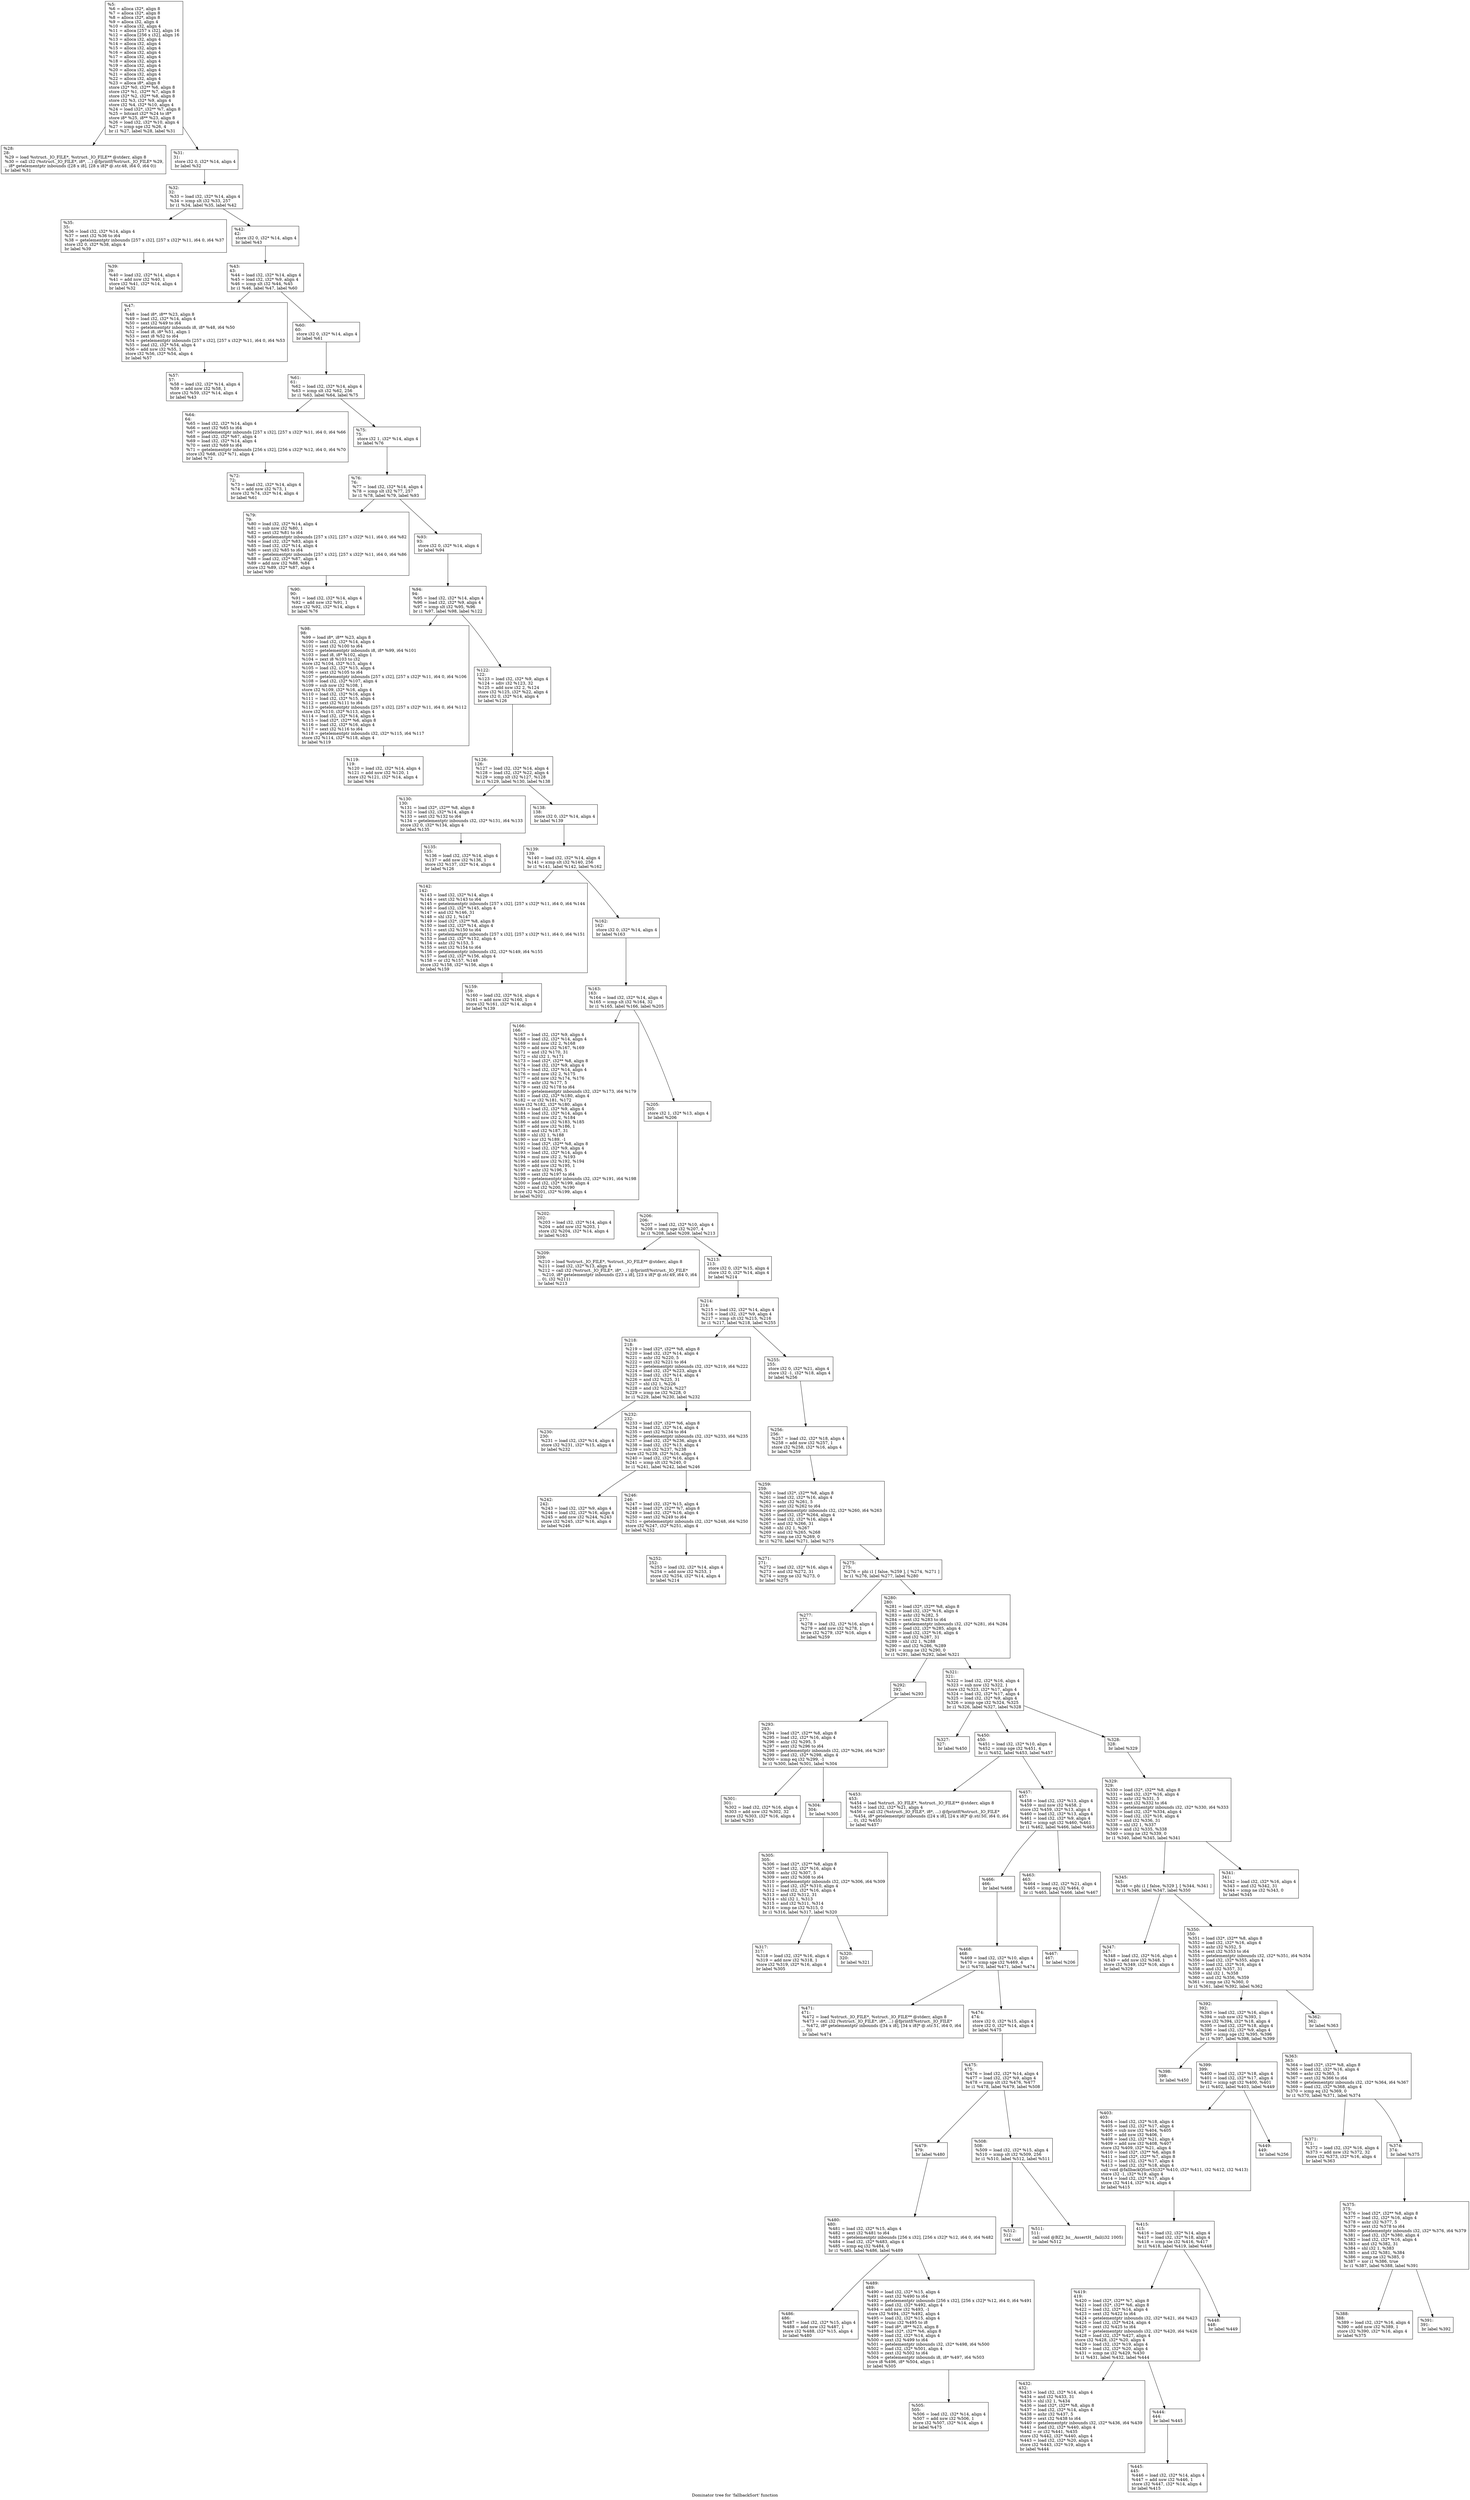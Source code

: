digraph "Dominator tree for 'fallbackSort' function" {
	label="Dominator tree for 'fallbackSort' function";

	Node0xda3940 [shape=record,label="{%5:\l  %6 = alloca i32*, align 8\l  %7 = alloca i32*, align 8\l  %8 = alloca i32*, align 8\l  %9 = alloca i32, align 4\l  %10 = alloca i32, align 4\l  %11 = alloca [257 x i32], align 16\l  %12 = alloca [256 x i32], align 16\l  %13 = alloca i32, align 4\l  %14 = alloca i32, align 4\l  %15 = alloca i32, align 4\l  %16 = alloca i32, align 4\l  %17 = alloca i32, align 4\l  %18 = alloca i32, align 4\l  %19 = alloca i32, align 4\l  %20 = alloca i32, align 4\l  %21 = alloca i32, align 4\l  %22 = alloca i32, align 4\l  %23 = alloca i8*, align 8\l  store i32* %0, i32** %6, align 8\l  store i32* %1, i32** %7, align 8\l  store i32* %2, i32** %8, align 8\l  store i32 %3, i32* %9, align 4\l  store i32 %4, i32* %10, align 4\l  %24 = load i32*, i32** %7, align 8\l  %25 = bitcast i32* %24 to i8*\l  store i8* %25, i8** %23, align 8\l  %26 = load i32, i32* %10, align 4\l  %27 = icmp sge i32 %26, 4\l  br i1 %27, label %28, label %31\l}"];
	Node0xda3940 -> Node0xda3980;
	Node0xda3940 -> Node0xda39c0;
	Node0xda3980 [shape=record,label="{%28:\l28:                                               \l  %29 = load %struct._IO_FILE*, %struct._IO_FILE** @stderr, align 8\l  %30 = call i32 (%struct._IO_FILE*, i8*, ...) @fprintf(%struct._IO_FILE* %29,\l... i8* getelementptr inbounds ([28 x i8], [28 x i8]* @.str.48, i64 0, i64 0))\l  br label %31\l}"];
	Node0xda39c0 [shape=record,label="{%31:\l31:                                               \l  store i32 0, i32* %14, align 4\l  br label %32\l}"];
	Node0xda39c0 -> Node0xda3a00;
	Node0xda3a00 [shape=record,label="{%32:\l32:                                               \l  %33 = load i32, i32* %14, align 4\l  %34 = icmp slt i32 %33, 257\l  br i1 %34, label %35, label %42\l}"];
	Node0xda3a00 -> Node0xda3a40;
	Node0xda3a00 -> Node0xda3ac0;
	Node0xda3a40 [shape=record,label="{%35:\l35:                                               \l  %36 = load i32, i32* %14, align 4\l  %37 = sext i32 %36 to i64\l  %38 = getelementptr inbounds [257 x i32], [257 x i32]* %11, i64 0, i64 %37\l  store i32 0, i32* %38, align 4\l  br label %39\l}"];
	Node0xda3a40 -> Node0xda3a80;
	Node0xda3a80 [shape=record,label="{%39:\l39:                                               \l  %40 = load i32, i32* %14, align 4\l  %41 = add nsw i32 %40, 1\l  store i32 %41, i32* %14, align 4\l  br label %32\l}"];
	Node0xda3ac0 [shape=record,label="{%42:\l42:                                               \l  store i32 0, i32* %14, align 4\l  br label %43\l}"];
	Node0xda3ac0 -> Node0xda3b00;
	Node0xda3b00 [shape=record,label="{%43:\l43:                                               \l  %44 = load i32, i32* %14, align 4\l  %45 = load i32, i32* %9, align 4\l  %46 = icmp slt i32 %44, %45\l  br i1 %46, label %47, label %60\l}"];
	Node0xda3b00 -> Node0xda3b40;
	Node0xda3b00 -> Node0xda3bc0;
	Node0xda3b40 [shape=record,label="{%47:\l47:                                               \l  %48 = load i8*, i8** %23, align 8\l  %49 = load i32, i32* %14, align 4\l  %50 = sext i32 %49 to i64\l  %51 = getelementptr inbounds i8, i8* %48, i64 %50\l  %52 = load i8, i8* %51, align 1\l  %53 = zext i8 %52 to i64\l  %54 = getelementptr inbounds [257 x i32], [257 x i32]* %11, i64 0, i64 %53\l  %55 = load i32, i32* %54, align 4\l  %56 = add nsw i32 %55, 1\l  store i32 %56, i32* %54, align 4\l  br label %57\l}"];
	Node0xda3b40 -> Node0xda3b80;
	Node0xda3b80 [shape=record,label="{%57:\l57:                                               \l  %58 = load i32, i32* %14, align 4\l  %59 = add nsw i32 %58, 1\l  store i32 %59, i32* %14, align 4\l  br label %43\l}"];
	Node0xda3bc0 [shape=record,label="{%60:\l60:                                               \l  store i32 0, i32* %14, align 4\l  br label %61\l}"];
	Node0xda3bc0 -> Node0xda3c00;
	Node0xda3c00 [shape=record,label="{%61:\l61:                                               \l  %62 = load i32, i32* %14, align 4\l  %63 = icmp slt i32 %62, 256\l  br i1 %63, label %64, label %75\l}"];
	Node0xda3c00 -> Node0xda3c40;
	Node0xda3c00 -> Node0xda3cc0;
	Node0xda3c40 [shape=record,label="{%64:\l64:                                               \l  %65 = load i32, i32* %14, align 4\l  %66 = sext i32 %65 to i64\l  %67 = getelementptr inbounds [257 x i32], [257 x i32]* %11, i64 0, i64 %66\l  %68 = load i32, i32* %67, align 4\l  %69 = load i32, i32* %14, align 4\l  %70 = sext i32 %69 to i64\l  %71 = getelementptr inbounds [256 x i32], [256 x i32]* %12, i64 0, i64 %70\l  store i32 %68, i32* %71, align 4\l  br label %72\l}"];
	Node0xda3c40 -> Node0xda3c80;
	Node0xda3c80 [shape=record,label="{%72:\l72:                                               \l  %73 = load i32, i32* %14, align 4\l  %74 = add nsw i32 %73, 1\l  store i32 %74, i32* %14, align 4\l  br label %61\l}"];
	Node0xda3cc0 [shape=record,label="{%75:\l75:                                               \l  store i32 1, i32* %14, align 4\l  br label %76\l}"];
	Node0xda3cc0 -> Node0xda3d00;
	Node0xda3d00 [shape=record,label="{%76:\l76:                                               \l  %77 = load i32, i32* %14, align 4\l  %78 = icmp slt i32 %77, 257\l  br i1 %78, label %79, label %93\l}"];
	Node0xda3d00 -> Node0xda3d40;
	Node0xda3d00 -> Node0xda3dc0;
	Node0xda3d40 [shape=record,label="{%79:\l79:                                               \l  %80 = load i32, i32* %14, align 4\l  %81 = sub nsw i32 %80, 1\l  %82 = sext i32 %81 to i64\l  %83 = getelementptr inbounds [257 x i32], [257 x i32]* %11, i64 0, i64 %82\l  %84 = load i32, i32* %83, align 4\l  %85 = load i32, i32* %14, align 4\l  %86 = sext i32 %85 to i64\l  %87 = getelementptr inbounds [257 x i32], [257 x i32]* %11, i64 0, i64 %86\l  %88 = load i32, i32* %87, align 4\l  %89 = add nsw i32 %88, %84\l  store i32 %89, i32* %87, align 4\l  br label %90\l}"];
	Node0xda3d40 -> Node0xda3d80;
	Node0xda3d80 [shape=record,label="{%90:\l90:                                               \l  %91 = load i32, i32* %14, align 4\l  %92 = add nsw i32 %91, 1\l  store i32 %92, i32* %14, align 4\l  br label %76\l}"];
	Node0xda3dc0 [shape=record,label="{%93:\l93:                                               \l  store i32 0, i32* %14, align 4\l  br label %94\l}"];
	Node0xda3dc0 -> Node0xda3e00;
	Node0xda3e00 [shape=record,label="{%94:\l94:                                               \l  %95 = load i32, i32* %14, align 4\l  %96 = load i32, i32* %9, align 4\l  %97 = icmp slt i32 %95, %96\l  br i1 %97, label %98, label %122\l}"];
	Node0xda3e00 -> Node0xda3e40;
	Node0xda3e00 -> Node0xda3ec0;
	Node0xda3e40 [shape=record,label="{%98:\l98:                                               \l  %99 = load i8*, i8** %23, align 8\l  %100 = load i32, i32* %14, align 4\l  %101 = sext i32 %100 to i64\l  %102 = getelementptr inbounds i8, i8* %99, i64 %101\l  %103 = load i8, i8* %102, align 1\l  %104 = zext i8 %103 to i32\l  store i32 %104, i32* %15, align 4\l  %105 = load i32, i32* %15, align 4\l  %106 = sext i32 %105 to i64\l  %107 = getelementptr inbounds [257 x i32], [257 x i32]* %11, i64 0, i64 %106\l  %108 = load i32, i32* %107, align 4\l  %109 = sub nsw i32 %108, 1\l  store i32 %109, i32* %16, align 4\l  %110 = load i32, i32* %16, align 4\l  %111 = load i32, i32* %15, align 4\l  %112 = sext i32 %111 to i64\l  %113 = getelementptr inbounds [257 x i32], [257 x i32]* %11, i64 0, i64 %112\l  store i32 %110, i32* %113, align 4\l  %114 = load i32, i32* %14, align 4\l  %115 = load i32*, i32** %6, align 8\l  %116 = load i32, i32* %16, align 4\l  %117 = sext i32 %116 to i64\l  %118 = getelementptr inbounds i32, i32* %115, i64 %117\l  store i32 %114, i32* %118, align 4\l  br label %119\l}"];
	Node0xda3e40 -> Node0xda3e80;
	Node0xda3e80 [shape=record,label="{%119:\l119:                                              \l  %120 = load i32, i32* %14, align 4\l  %121 = add nsw i32 %120, 1\l  store i32 %121, i32* %14, align 4\l  br label %94\l}"];
	Node0xda3ec0 [shape=record,label="{%122:\l122:                                              \l  %123 = load i32, i32* %9, align 4\l  %124 = sdiv i32 %123, 32\l  %125 = add nsw i32 2, %124\l  store i32 %125, i32* %22, align 4\l  store i32 0, i32* %14, align 4\l  br label %126\l}"];
	Node0xda3ec0 -> Node0xda3f00;
	Node0xda3f00 [shape=record,label="{%126:\l126:                                              \l  %127 = load i32, i32* %14, align 4\l  %128 = load i32, i32* %22, align 4\l  %129 = icmp slt i32 %127, %128\l  br i1 %129, label %130, label %138\l}"];
	Node0xda3f00 -> Node0xda3f40;
	Node0xda3f00 -> Node0xda3fc0;
	Node0xda3f40 [shape=record,label="{%130:\l130:                                              \l  %131 = load i32*, i32** %8, align 8\l  %132 = load i32, i32* %14, align 4\l  %133 = sext i32 %132 to i64\l  %134 = getelementptr inbounds i32, i32* %131, i64 %133\l  store i32 0, i32* %134, align 4\l  br label %135\l}"];
	Node0xda3f40 -> Node0xda3f80;
	Node0xda3f80 [shape=record,label="{%135:\l135:                                              \l  %136 = load i32, i32* %14, align 4\l  %137 = add nsw i32 %136, 1\l  store i32 %137, i32* %14, align 4\l  br label %126\l}"];
	Node0xda3fc0 [shape=record,label="{%138:\l138:                                              \l  store i32 0, i32* %14, align 4\l  br label %139\l}"];
	Node0xda3fc0 -> Node0xda4000;
	Node0xda4000 [shape=record,label="{%139:\l139:                                              \l  %140 = load i32, i32* %14, align 4\l  %141 = icmp slt i32 %140, 256\l  br i1 %141, label %142, label %162\l}"];
	Node0xda4000 -> Node0xda4040;
	Node0xda4000 -> Node0xda40c0;
	Node0xda4040 [shape=record,label="{%142:\l142:                                              \l  %143 = load i32, i32* %14, align 4\l  %144 = sext i32 %143 to i64\l  %145 = getelementptr inbounds [257 x i32], [257 x i32]* %11, i64 0, i64 %144\l  %146 = load i32, i32* %145, align 4\l  %147 = and i32 %146, 31\l  %148 = shl i32 1, %147\l  %149 = load i32*, i32** %8, align 8\l  %150 = load i32, i32* %14, align 4\l  %151 = sext i32 %150 to i64\l  %152 = getelementptr inbounds [257 x i32], [257 x i32]* %11, i64 0, i64 %151\l  %153 = load i32, i32* %152, align 4\l  %154 = ashr i32 %153, 5\l  %155 = sext i32 %154 to i64\l  %156 = getelementptr inbounds i32, i32* %149, i64 %155\l  %157 = load i32, i32* %156, align 4\l  %158 = or i32 %157, %148\l  store i32 %158, i32* %156, align 4\l  br label %159\l}"];
	Node0xda4040 -> Node0xda4080;
	Node0xda4080 [shape=record,label="{%159:\l159:                                              \l  %160 = load i32, i32* %14, align 4\l  %161 = add nsw i32 %160, 1\l  store i32 %161, i32* %14, align 4\l  br label %139\l}"];
	Node0xda40c0 [shape=record,label="{%162:\l162:                                              \l  store i32 0, i32* %14, align 4\l  br label %163\l}"];
	Node0xda40c0 -> Node0xda4100;
	Node0xda4100 [shape=record,label="{%163:\l163:                                              \l  %164 = load i32, i32* %14, align 4\l  %165 = icmp slt i32 %164, 32\l  br i1 %165, label %166, label %205\l}"];
	Node0xda4100 -> Node0xda4140;
	Node0xda4100 -> Node0xda41c0;
	Node0xda4140 [shape=record,label="{%166:\l166:                                              \l  %167 = load i32, i32* %9, align 4\l  %168 = load i32, i32* %14, align 4\l  %169 = mul nsw i32 2, %168\l  %170 = add nsw i32 %167, %169\l  %171 = and i32 %170, 31\l  %172 = shl i32 1, %171\l  %173 = load i32*, i32** %8, align 8\l  %174 = load i32, i32* %9, align 4\l  %175 = load i32, i32* %14, align 4\l  %176 = mul nsw i32 2, %175\l  %177 = add nsw i32 %174, %176\l  %178 = ashr i32 %177, 5\l  %179 = sext i32 %178 to i64\l  %180 = getelementptr inbounds i32, i32* %173, i64 %179\l  %181 = load i32, i32* %180, align 4\l  %182 = or i32 %181, %172\l  store i32 %182, i32* %180, align 4\l  %183 = load i32, i32* %9, align 4\l  %184 = load i32, i32* %14, align 4\l  %185 = mul nsw i32 2, %184\l  %186 = add nsw i32 %183, %185\l  %187 = add nsw i32 %186, 1\l  %188 = and i32 %187, 31\l  %189 = shl i32 1, %188\l  %190 = xor i32 %189, -1\l  %191 = load i32*, i32** %8, align 8\l  %192 = load i32, i32* %9, align 4\l  %193 = load i32, i32* %14, align 4\l  %194 = mul nsw i32 2, %193\l  %195 = add nsw i32 %192, %194\l  %196 = add nsw i32 %195, 1\l  %197 = ashr i32 %196, 5\l  %198 = sext i32 %197 to i64\l  %199 = getelementptr inbounds i32, i32* %191, i64 %198\l  %200 = load i32, i32* %199, align 4\l  %201 = and i32 %200, %190\l  store i32 %201, i32* %199, align 4\l  br label %202\l}"];
	Node0xda4140 -> Node0xda4180;
	Node0xda4180 [shape=record,label="{%202:\l202:                                              \l  %203 = load i32, i32* %14, align 4\l  %204 = add nsw i32 %203, 1\l  store i32 %204, i32* %14, align 4\l  br label %163\l}"];
	Node0xda41c0 [shape=record,label="{%205:\l205:                                              \l  store i32 1, i32* %13, align 4\l  br label %206\l}"];
	Node0xda41c0 -> Node0xda4200;
	Node0xda4200 [shape=record,label="{%206:\l206:                                              \l  %207 = load i32, i32* %10, align 4\l  %208 = icmp sge i32 %207, 4\l  br i1 %208, label %209, label %213\l}"];
	Node0xda4200 -> Node0xda4240;
	Node0xda4200 -> Node0xda4280;
	Node0xda4240 [shape=record,label="{%209:\l209:                                              \l  %210 = load %struct._IO_FILE*, %struct._IO_FILE** @stderr, align 8\l  %211 = load i32, i32* %13, align 4\l  %212 = call i32 (%struct._IO_FILE*, i8*, ...) @fprintf(%struct._IO_FILE*\l... %210, i8* getelementptr inbounds ([23 x i8], [23 x i8]* @.str.49, i64 0, i64\l... 0), i32 %211)\l  br label %213\l}"];
	Node0xda4280 [shape=record,label="{%213:\l213:                                              \l  store i32 0, i32* %15, align 4\l  store i32 0, i32* %14, align 4\l  br label %214\l}"];
	Node0xda4280 -> Node0xda42c0;
	Node0xda42c0 [shape=record,label="{%214:\l214:                                              \l  %215 = load i32, i32* %14, align 4\l  %216 = load i32, i32* %9, align 4\l  %217 = icmp slt i32 %215, %216\l  br i1 %217, label %218, label %255\l}"];
	Node0xda42c0 -> Node0xda4300;
	Node0xda42c0 -> Node0xda4480;
	Node0xda4300 [shape=record,label="{%218:\l218:                                              \l  %219 = load i32*, i32** %8, align 8\l  %220 = load i32, i32* %14, align 4\l  %221 = ashr i32 %220, 5\l  %222 = sext i32 %221 to i64\l  %223 = getelementptr inbounds i32, i32* %219, i64 %222\l  %224 = load i32, i32* %223, align 4\l  %225 = load i32, i32* %14, align 4\l  %226 = and i32 %225, 31\l  %227 = shl i32 1, %226\l  %228 = and i32 %224, %227\l  %229 = icmp ne i32 %228, 0\l  br i1 %229, label %230, label %232\l}"];
	Node0xda4300 -> Node0xda4340;
	Node0xda4300 -> Node0xda4380;
	Node0xda4340 [shape=record,label="{%230:\l230:                                              \l  %231 = load i32, i32* %14, align 4\l  store i32 %231, i32* %15, align 4\l  br label %232\l}"];
	Node0xda4380 [shape=record,label="{%232:\l232:                                              \l  %233 = load i32*, i32** %6, align 8\l  %234 = load i32, i32* %14, align 4\l  %235 = sext i32 %234 to i64\l  %236 = getelementptr inbounds i32, i32* %233, i64 %235\l  %237 = load i32, i32* %236, align 4\l  %238 = load i32, i32* %13, align 4\l  %239 = sub i32 %237, %238\l  store i32 %239, i32* %16, align 4\l  %240 = load i32, i32* %16, align 4\l  %241 = icmp slt i32 %240, 0\l  br i1 %241, label %242, label %246\l}"];
	Node0xda4380 -> Node0xda43c0;
	Node0xda4380 -> Node0xda4400;
	Node0xda43c0 [shape=record,label="{%242:\l242:                                              \l  %243 = load i32, i32* %9, align 4\l  %244 = load i32, i32* %16, align 4\l  %245 = add nsw i32 %244, %243\l  store i32 %245, i32* %16, align 4\l  br label %246\l}"];
	Node0xda4400 [shape=record,label="{%246:\l246:                                              \l  %247 = load i32, i32* %15, align 4\l  %248 = load i32*, i32** %7, align 8\l  %249 = load i32, i32* %16, align 4\l  %250 = sext i32 %249 to i64\l  %251 = getelementptr inbounds i32, i32* %248, i64 %250\l  store i32 %247, i32* %251, align 4\l  br label %252\l}"];
	Node0xda4400 -> Node0xda4440;
	Node0xda4440 [shape=record,label="{%252:\l252:                                              \l  %253 = load i32, i32* %14, align 4\l  %254 = add nsw i32 %253, 1\l  store i32 %254, i32* %14, align 4\l  br label %214\l}"];
	Node0xda4480 [shape=record,label="{%255:\l255:                                              \l  store i32 0, i32* %21, align 4\l  store i32 -1, i32* %18, align 4\l  br label %256\l}"];
	Node0xda4480 -> Node0xda44c0;
	Node0xda44c0 [shape=record,label="{%256:\l256:                                              \l  %257 = load i32, i32* %18, align 4\l  %258 = add nsw i32 %257, 1\l  store i32 %258, i32* %16, align 4\l  br label %259\l}"];
	Node0xda44c0 -> Node0xd72e80;
	Node0xd72e80 [shape=record,label="{%259:\l259:                                              \l  %260 = load i32*, i32** %8, align 8\l  %261 = load i32, i32* %16, align 4\l  %262 = ashr i32 %261, 5\l  %263 = sext i32 %262 to i64\l  %264 = getelementptr inbounds i32, i32* %260, i64 %263\l  %265 = load i32, i32* %264, align 4\l  %266 = load i32, i32* %16, align 4\l  %267 = and i32 %266, 31\l  %268 = shl i32 1, %267\l  %269 = and i32 %265, %268\l  %270 = icmp ne i32 %269, 0\l  br i1 %270, label %271, label %275\l}"];
	Node0xd72e80 -> Node0xccc840;
	Node0xd72e80 -> Node0xd6f390;
	Node0xccc840 [shape=record,label="{%271:\l271:                                              \l  %272 = load i32, i32* %16, align 4\l  %273 = and i32 %272, 31\l  %274 = icmp ne i32 %273, 0\l  br label %275\l}"];
	Node0xd6f390 [shape=record,label="{%275:\l275:                                              \l  %276 = phi i1 [ false, %259 ], [ %274, %271 ]\l  br i1 %276, label %277, label %280\l}"];
	Node0xd6f390 -> Node0xd56060;
	Node0xd6f390 -> Node0xa7fac0;
	Node0xd56060 [shape=record,label="{%277:\l277:                                              \l  %278 = load i32, i32* %16, align 4\l  %279 = add nsw i32 %278, 1\l  store i32 %279, i32* %16, align 4\l  br label %259\l}"];
	Node0xa7fac0 [shape=record,label="{%280:\l280:                                              \l  %281 = load i32*, i32** %8, align 8\l  %282 = load i32, i32* %16, align 4\l  %283 = ashr i32 %282, 5\l  %284 = sext i32 %283 to i64\l  %285 = getelementptr inbounds i32, i32* %281, i64 %284\l  %286 = load i32, i32* %285, align 4\l  %287 = load i32, i32* %16, align 4\l  %288 = and i32 %287, 31\l  %289 = shl i32 1, %288\l  %290 = and i32 %286, %289\l  %291 = icmp ne i32 %290, 0\l  br i1 %291, label %292, label %321\l}"];
	Node0xa7fac0 -> Node0xce1db0;
	Node0xa7fac0 -> Node0xae4880;
	Node0xce1db0 [shape=record,label="{%292:\l292:                                              \l  br label %293\l}"];
	Node0xce1db0 -> Node0xca49d0;
	Node0xca49d0 [shape=record,label="{%293:\l293:                                              \l  %294 = load i32*, i32** %8, align 8\l  %295 = load i32, i32* %16, align 4\l  %296 = ashr i32 %295, 5\l  %297 = sext i32 %296 to i64\l  %298 = getelementptr inbounds i32, i32* %294, i64 %297\l  %299 = load i32, i32* %298, align 4\l  %300 = icmp eq i32 %299, -1\l  br i1 %300, label %301, label %304\l}"];
	Node0xca49d0 -> Node0xceab10;
	Node0xca49d0 -> Node0xd73430;
	Node0xceab10 [shape=record,label="{%301:\l301:                                              \l  %302 = load i32, i32* %16, align 4\l  %303 = add nsw i32 %302, 32\l  store i32 %303, i32* %16, align 4\l  br label %293\l}"];
	Node0xd73430 [shape=record,label="{%304:\l304:                                              \l  br label %305\l}"];
	Node0xd73430 -> Node0xa812d0;
	Node0xa812d0 [shape=record,label="{%305:\l305:                                              \l  %306 = load i32*, i32** %8, align 8\l  %307 = load i32, i32* %16, align 4\l  %308 = ashr i32 %307, 5\l  %309 = sext i32 %308 to i64\l  %310 = getelementptr inbounds i32, i32* %306, i64 %309\l  %311 = load i32, i32* %310, align 4\l  %312 = load i32, i32* %16, align 4\l  %313 = and i32 %312, 31\l  %314 = shl i32 1, %313\l  %315 = and i32 %311, %314\l  %316 = icmp ne i32 %315, 0\l  br i1 %316, label %317, label %320\l}"];
	Node0xa812d0 -> Node0xcb6860;
	Node0xa812d0 -> Node0xd32230;
	Node0xcb6860 [shape=record,label="{%317:\l317:                                              \l  %318 = load i32, i32* %16, align 4\l  %319 = add nsw i32 %318, 1\l  store i32 %319, i32* %16, align 4\l  br label %305\l}"];
	Node0xd32230 [shape=record,label="{%320:\l320:                                              \l  br label %321\l}"];
	Node0xae4880 [shape=record,label="{%321:\l321:                                              \l  %322 = load i32, i32* %16, align 4\l  %323 = sub nsw i32 %322, 1\l  store i32 %323, i32* %17, align 4\l  %324 = load i32, i32* %17, align 4\l  %325 = load i32, i32* %9, align 4\l  %326 = icmp sge i32 %324, %325\l  br i1 %326, label %327, label %328\l}"];
	Node0xae4880 -> Node0xc94d00;
	Node0xae4880 -> Node0xa58c00;
	Node0xae4880 -> Node0xcaf320;
	Node0xc94d00 [shape=record,label="{%327:\l327:                                              \l  br label %450\l}"];
	Node0xa58c00 [shape=record,label="{%450:\l450:                                              \l  %451 = load i32, i32* %10, align 4\l  %452 = icmp sge i32 %451, 4\l  br i1 %452, label %453, label %457\l}"];
	Node0xa58c00 -> Node0xa44fe0;
	Node0xa58c00 -> Node0xc992a0;
	Node0xa44fe0 [shape=record,label="{%453:\l453:                                              \l  %454 = load %struct._IO_FILE*, %struct._IO_FILE** @stderr, align 8\l  %455 = load i32, i32* %21, align 4\l  %456 = call i32 (%struct._IO_FILE*, i8*, ...) @fprintf(%struct._IO_FILE*\l... %454, i8* getelementptr inbounds ([24 x i8], [24 x i8]* @.str.50, i64 0, i64\l... 0), i32 %455)\l  br label %457\l}"];
	Node0xc992a0 [shape=record,label="{%457:\l457:                                              \l  %458 = load i32, i32* %13, align 4\l  %459 = mul nsw i32 %458, 2\l  store i32 %459, i32* %13, align 4\l  %460 = load i32, i32* %13, align 4\l  %461 = load i32, i32* %9, align 4\l  %462 = icmp sgt i32 %460, %461\l  br i1 %462, label %466, label %463\l}"];
	Node0xc992a0 -> Node0xcce990;
	Node0xc992a0 -> Node0xb13970;
	Node0xcce990 [shape=record,label="{%466:\l466:                                              \l  br label %468\l}"];
	Node0xcce990 -> Node0xc7f590;
	Node0xc7f590 [shape=record,label="{%468:\l468:                                              \l  %469 = load i32, i32* %10, align 4\l  %470 = icmp sge i32 %469, 4\l  br i1 %470, label %471, label %474\l}"];
	Node0xc7f590 -> Node0xd5f160;
	Node0xc7f590 -> Node0xccf930;
	Node0xd5f160 [shape=record,label="{%471:\l471:                                              \l  %472 = load %struct._IO_FILE*, %struct._IO_FILE** @stderr, align 8\l  %473 = call i32 (%struct._IO_FILE*, i8*, ...) @fprintf(%struct._IO_FILE*\l... %472, i8* getelementptr inbounds ([34 x i8], [34 x i8]* @.str.51, i64 0, i64\l... 0))\l  br label %474\l}"];
	Node0xccf930 [shape=record,label="{%474:\l474:                                              \l  store i32 0, i32* %15, align 4\l  store i32 0, i32* %14, align 4\l  br label %475\l}"];
	Node0xccf930 -> Node0xce5e70;
	Node0xce5e70 [shape=record,label="{%475:\l475:                                              \l  %476 = load i32, i32* %14, align 4\l  %477 = load i32, i32* %9, align 4\l  %478 = icmp slt i32 %476, %477\l  br i1 %478, label %479, label %508\l}"];
	Node0xce5e70 -> Node0xc957b0;
	Node0xce5e70 -> Node0xd5b9f0;
	Node0xc957b0 [shape=record,label="{%479:\l479:                                              \l  br label %480\l}"];
	Node0xc957b0 -> Node0xcb43d0;
	Node0xcb43d0 [shape=record,label="{%480:\l480:                                              \l  %481 = load i32, i32* %15, align 4\l  %482 = sext i32 %481 to i64\l  %483 = getelementptr inbounds [256 x i32], [256 x i32]* %12, i64 0, i64 %482\l  %484 = load i32, i32* %483, align 4\l  %485 = icmp eq i32 %484, 0\l  br i1 %485, label %486, label %489\l}"];
	Node0xcb43d0 -> Node0xd66c10;
	Node0xcb43d0 -> Node0xb19900;
	Node0xd66c10 [shape=record,label="{%486:\l486:                                              \l  %487 = load i32, i32* %15, align 4\l  %488 = add nsw i32 %487, 1\l  store i32 %488, i32* %15, align 4\l  br label %480\l}"];
	Node0xb19900 [shape=record,label="{%489:\l489:                                              \l  %490 = load i32, i32* %15, align 4\l  %491 = sext i32 %490 to i64\l  %492 = getelementptr inbounds [256 x i32], [256 x i32]* %12, i64 0, i64 %491\l  %493 = load i32, i32* %492, align 4\l  %494 = add nsw i32 %493, -1\l  store i32 %494, i32* %492, align 4\l  %495 = load i32, i32* %15, align 4\l  %496 = trunc i32 %495 to i8\l  %497 = load i8*, i8** %23, align 8\l  %498 = load i32*, i32** %6, align 8\l  %499 = load i32, i32* %14, align 4\l  %500 = sext i32 %499 to i64\l  %501 = getelementptr inbounds i32, i32* %498, i64 %500\l  %502 = load i32, i32* %501, align 4\l  %503 = zext i32 %502 to i64\l  %504 = getelementptr inbounds i8, i8* %497, i64 %503\l  store i8 %496, i8* %504, align 1\l  br label %505\l}"];
	Node0xb19900 -> Node0xd55b30;
	Node0xd55b30 [shape=record,label="{%505:\l505:                                              \l  %506 = load i32, i32* %14, align 4\l  %507 = add nsw i32 %506, 1\l  store i32 %507, i32* %14, align 4\l  br label %475\l}"];
	Node0xd5b9f0 [shape=record,label="{%508:\l508:                                              \l  %509 = load i32, i32* %15, align 4\l  %510 = icmp slt i32 %509, 256\l  br i1 %510, label %512, label %511\l}"];
	Node0xd5b9f0 -> Node0xcb7bf0;
	Node0xd5b9f0 -> Node0xcb9810;
	Node0xcb7bf0 [shape=record,label="{%512:\l512:                                              \l  ret void\l}"];
	Node0xcb9810 [shape=record,label="{%511:\l511:                                              \l  call void @BZ2_bz__AssertH__fail(i32 1005)\l  br label %512\l}"];
	Node0xb13970 [shape=record,label="{%463:\l463:                                              \l  %464 = load i32, i32* %21, align 4\l  %465 = icmp eq i32 %464, 0\l  br i1 %465, label %466, label %467\l}"];
	Node0xb13970 -> Node0xd86650;
	Node0xd86650 [shape=record,label="{%467:\l467:                                              \l  br label %206\l}"];
	Node0xcaf320 [shape=record,label="{%328:\l328:                                              \l  br label %329\l}"];
	Node0xcaf320 -> Node0xcd7350;
	Node0xcd7350 [shape=record,label="{%329:\l329:                                              \l  %330 = load i32*, i32** %8, align 8\l  %331 = load i32, i32* %16, align 4\l  %332 = ashr i32 %331, 5\l  %333 = sext i32 %332 to i64\l  %334 = getelementptr inbounds i32, i32* %330, i64 %333\l  %335 = load i32, i32* %334, align 4\l  %336 = load i32, i32* %16, align 4\l  %337 = and i32 %336, 31\l  %338 = shl i32 1, %337\l  %339 = and i32 %335, %338\l  %340 = icmp ne i32 %339, 0\l  br i1 %340, label %345, label %341\l}"];
	Node0xcd7350 -> Node0xc614e0;
	Node0xcd7350 -> Node0xca9b20;
	Node0xc614e0 [shape=record,label="{%345:\l345:                                              \l  %346 = phi i1 [ false, %329 ], [ %344, %341 ]\l  br i1 %346, label %347, label %350\l}"];
	Node0xc614e0 -> Node0xbcada0;
	Node0xc614e0 -> Node0xd7b6e0;
	Node0xbcada0 [shape=record,label="{%347:\l347:                                              \l  %348 = load i32, i32* %16, align 4\l  %349 = add nsw i32 %348, 1\l  store i32 %349, i32* %16, align 4\l  br label %329\l}"];
	Node0xd7b6e0 [shape=record,label="{%350:\l350:                                              \l  %351 = load i32*, i32** %8, align 8\l  %352 = load i32, i32* %16, align 4\l  %353 = ashr i32 %352, 5\l  %354 = sext i32 %353 to i64\l  %355 = getelementptr inbounds i32, i32* %351, i64 %354\l  %356 = load i32, i32* %355, align 4\l  %357 = load i32, i32* %16, align 4\l  %358 = and i32 %357, 31\l  %359 = shl i32 1, %358\l  %360 = and i32 %356, %359\l  %361 = icmp ne i32 %360, 0\l  br i1 %361, label %392, label %362\l}"];
	Node0xd7b6e0 -> Node0xae1460;
	Node0xd7b6e0 -> Node0xc902e0;
	Node0xae1460 [shape=record,label="{%392:\l392:                                              \l  %393 = load i32, i32* %16, align 4\l  %394 = sub nsw i32 %393, 1\l  store i32 %394, i32* %18, align 4\l  %395 = load i32, i32* %18, align 4\l  %396 = load i32, i32* %9, align 4\l  %397 = icmp sge i32 %395, %396\l  br i1 %397, label %398, label %399\l}"];
	Node0xae1460 -> Node0xd6bf60;
	Node0xae1460 -> Node0xcd6740;
	Node0xd6bf60 [shape=record,label="{%398:\l398:                                              \l  br label %450\l}"];
	Node0xcd6740 [shape=record,label="{%399:\l399:                                              \l  %400 = load i32, i32* %18, align 4\l  %401 = load i32, i32* %17, align 4\l  %402 = icmp sgt i32 %400, %401\l  br i1 %402, label %403, label %449\l}"];
	Node0xcd6740 -> Node0xca0640;
	Node0xcd6740 -> Node0xbc6bc0;
	Node0xca0640 [shape=record,label="{%403:\l403:                                              \l  %404 = load i32, i32* %18, align 4\l  %405 = load i32, i32* %17, align 4\l  %406 = sub nsw i32 %404, %405\l  %407 = add nsw i32 %406, 1\l  %408 = load i32, i32* %21, align 4\l  %409 = add nsw i32 %408, %407\l  store i32 %409, i32* %21, align 4\l  %410 = load i32*, i32** %6, align 8\l  %411 = load i32*, i32** %7, align 8\l  %412 = load i32, i32* %17, align 4\l  %413 = load i32, i32* %18, align 4\l  call void @fallbackQSort3(i32* %410, i32* %411, i32 %412, i32 %413)\l  store i32 -1, i32* %19, align 4\l  %414 = load i32, i32* %17, align 4\l  store i32 %414, i32* %14, align 4\l  br label %415\l}"];
	Node0xca0640 -> Node0xc94360;
	Node0xc94360 [shape=record,label="{%415:\l415:                                              \l  %416 = load i32, i32* %14, align 4\l  %417 = load i32, i32* %18, align 4\l  %418 = icmp sle i32 %416, %417\l  br i1 %418, label %419, label %448\l}"];
	Node0xc94360 -> Node0xcdfec0;
	Node0xc94360 -> Node0xc8a920;
	Node0xcdfec0 [shape=record,label="{%419:\l419:                                              \l  %420 = load i32*, i32** %7, align 8\l  %421 = load i32*, i32** %6, align 8\l  %422 = load i32, i32* %14, align 4\l  %423 = sext i32 %422 to i64\l  %424 = getelementptr inbounds i32, i32* %421, i64 %423\l  %425 = load i32, i32* %424, align 4\l  %426 = zext i32 %425 to i64\l  %427 = getelementptr inbounds i32, i32* %420, i64 %426\l  %428 = load i32, i32* %427, align 4\l  store i32 %428, i32* %20, align 4\l  %429 = load i32, i32* %19, align 4\l  %430 = load i32, i32* %20, align 4\l  %431 = icmp ne i32 %429, %430\l  br i1 %431, label %432, label %444\l}"];
	Node0xcdfec0 -> Node0xc09670;
	Node0xcdfec0 -> Node0xcd6870;
	Node0xc09670 [shape=record,label="{%432:\l432:                                              \l  %433 = load i32, i32* %14, align 4\l  %434 = and i32 %433, 31\l  %435 = shl i32 1, %434\l  %436 = load i32*, i32** %8, align 8\l  %437 = load i32, i32* %14, align 4\l  %438 = ashr i32 %437, 5\l  %439 = sext i32 %438 to i64\l  %440 = getelementptr inbounds i32, i32* %436, i64 %439\l  %441 = load i32, i32* %440, align 4\l  %442 = or i32 %441, %435\l  store i32 %442, i32* %440, align 4\l  %443 = load i32, i32* %20, align 4\l  store i32 %443, i32* %19, align 4\l  br label %444\l}"];
	Node0xcd6870 [shape=record,label="{%444:\l444:                                              \l  br label %445\l}"];
	Node0xcd6870 -> Node0xcdbb40;
	Node0xcdbb40 [shape=record,label="{%445:\l445:                                              \l  %446 = load i32, i32* %14, align 4\l  %447 = add nsw i32 %446, 1\l  store i32 %447, i32* %14, align 4\l  br label %415\l}"];
	Node0xc8a920 [shape=record,label="{%448:\l448:                                              \l  br label %449\l}"];
	Node0xbc6bc0 [shape=record,label="{%449:\l449:                                              \l  br label %256\l}"];
	Node0xc902e0 [shape=record,label="{%362:\l362:                                              \l  br label %363\l}"];
	Node0xc902e0 -> Node0xa55ff0;
	Node0xa55ff0 [shape=record,label="{%363:\l363:                                              \l  %364 = load i32*, i32** %8, align 8\l  %365 = load i32, i32* %16, align 4\l  %366 = ashr i32 %365, 5\l  %367 = sext i32 %366 to i64\l  %368 = getelementptr inbounds i32, i32* %364, i64 %367\l  %369 = load i32, i32* %368, align 4\l  %370 = icmp eq i32 %369, 0\l  br i1 %370, label %371, label %374\l}"];
	Node0xa55ff0 -> Node0xd66ef0;
	Node0xa55ff0 -> Node0xd7bb40;
	Node0xd66ef0 [shape=record,label="{%371:\l371:                                              \l  %372 = load i32, i32* %16, align 4\l  %373 = add nsw i32 %372, 32\l  store i32 %373, i32* %16, align 4\l  br label %363\l}"];
	Node0xd7bb40 [shape=record,label="{%374:\l374:                                              \l  br label %375\l}"];
	Node0xd7bb40 -> Node0xcdfdf0;
	Node0xcdfdf0 [shape=record,label="{%375:\l375:                                              \l  %376 = load i32*, i32** %8, align 8\l  %377 = load i32, i32* %16, align 4\l  %378 = ashr i32 %377, 5\l  %379 = sext i32 %378 to i64\l  %380 = getelementptr inbounds i32, i32* %376, i64 %379\l  %381 = load i32, i32* %380, align 4\l  %382 = load i32, i32* %16, align 4\l  %383 = and i32 %382, 31\l  %384 = shl i32 1, %383\l  %385 = and i32 %381, %384\l  %386 = icmp ne i32 %385, 0\l  %387 = xor i1 %386, true\l  br i1 %387, label %388, label %391\l}"];
	Node0xcdfdf0 -> Node0xce80f0;
	Node0xcdfdf0 -> Node0xcdb7c0;
	Node0xce80f0 [shape=record,label="{%388:\l388:                                              \l  %389 = load i32, i32* %16, align 4\l  %390 = add nsw i32 %389, 1\l  store i32 %390, i32* %16, align 4\l  br label %375\l}"];
	Node0xcdb7c0 [shape=record,label="{%391:\l391:                                              \l  br label %392\l}"];
	Node0xca9b20 [shape=record,label="{%341:\l341:                                              \l  %342 = load i32, i32* %16, align 4\l  %343 = and i32 %342, 31\l  %344 = icmp ne i32 %343, 0\l  br label %345\l}"];
}
